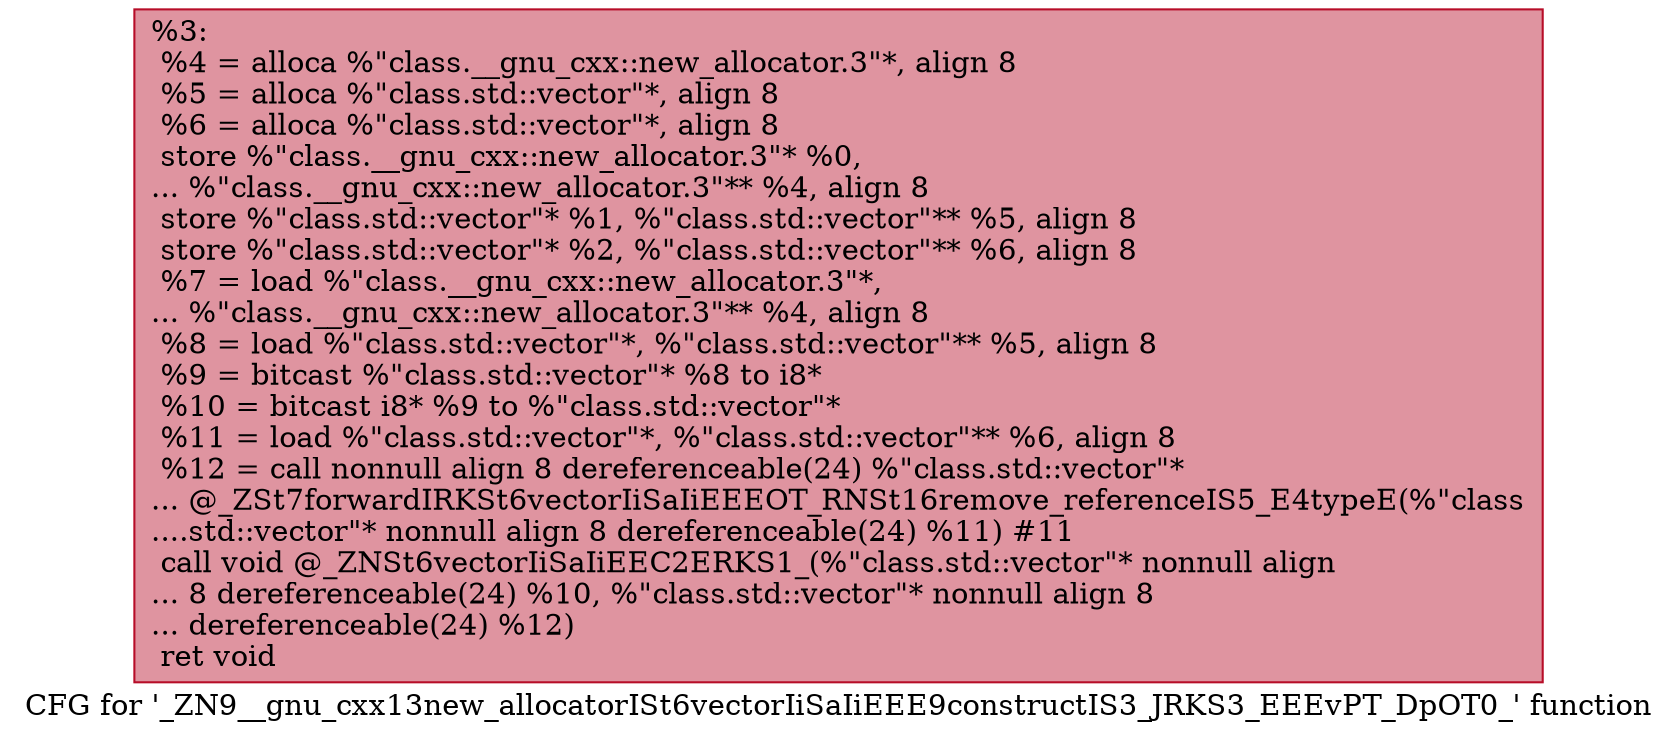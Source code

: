 digraph "CFG for '_ZN9__gnu_cxx13new_allocatorISt6vectorIiSaIiEEE9constructIS3_JRKS3_EEEvPT_DpOT0_' function" {
	label="CFG for '_ZN9__gnu_cxx13new_allocatorISt6vectorIiSaIiEEE9constructIS3_JRKS3_EEEvPT_DpOT0_' function";

	Node0x559aeab23ae0 [shape=record,color="#b70d28ff", style=filled, fillcolor="#b70d2870",label="{%3:\l  %4 = alloca %\"class.__gnu_cxx::new_allocator.3\"*, align 8\l  %5 = alloca %\"class.std::vector\"*, align 8\l  %6 = alloca %\"class.std::vector\"*, align 8\l  store %\"class.__gnu_cxx::new_allocator.3\"* %0,\l... %\"class.__gnu_cxx::new_allocator.3\"** %4, align 8\l  store %\"class.std::vector\"* %1, %\"class.std::vector\"** %5, align 8\l  store %\"class.std::vector\"* %2, %\"class.std::vector\"** %6, align 8\l  %7 = load %\"class.__gnu_cxx::new_allocator.3\"*,\l... %\"class.__gnu_cxx::new_allocator.3\"** %4, align 8\l  %8 = load %\"class.std::vector\"*, %\"class.std::vector\"** %5, align 8\l  %9 = bitcast %\"class.std::vector\"* %8 to i8*\l  %10 = bitcast i8* %9 to %\"class.std::vector\"*\l  %11 = load %\"class.std::vector\"*, %\"class.std::vector\"** %6, align 8\l  %12 = call nonnull align 8 dereferenceable(24) %\"class.std::vector\"*\l... @_ZSt7forwardIRKSt6vectorIiSaIiEEEOT_RNSt16remove_referenceIS5_E4typeE(%\"class\l....std::vector\"* nonnull align 8 dereferenceable(24) %11) #11\l  call void @_ZNSt6vectorIiSaIiEEC2ERKS1_(%\"class.std::vector\"* nonnull align\l... 8 dereferenceable(24) %10, %\"class.std::vector\"* nonnull align 8\l... dereferenceable(24) %12)\l  ret void\l}"];
}

